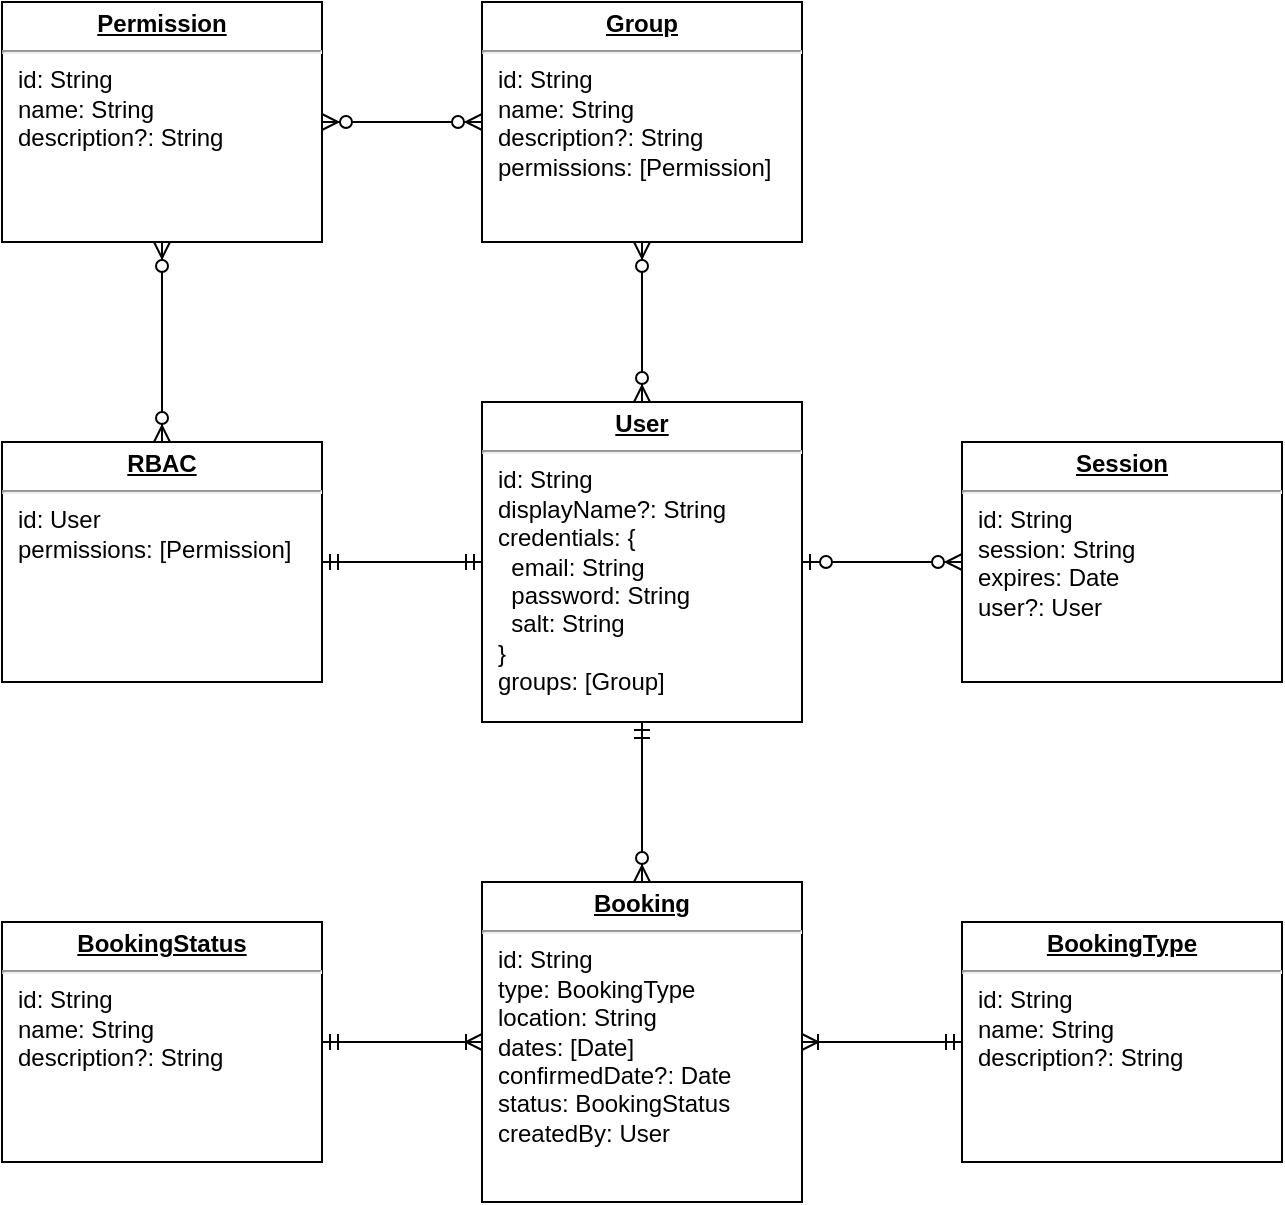 <mxfile version="13.1.3">
    <diagram id="6hGFLwfOUW9BJ-s0fimq" name="Page-1">
        <mxGraphModel dx="1598" dy="807" grid="0" gridSize="10" guides="1" tooltips="1" connect="1" arrows="1" fold="1" page="0" pageScale="1" pageWidth="827" pageHeight="1169" math="0" shadow="0">
            <root>
                <mxCell id="0"/>
                <mxCell id="1" parent="0"/>
                <mxCell id="10" value="&lt;p style=&quot;margin: 0px ; margin-top: 4px ; text-align: center ; text-decoration: underline&quot;&gt;&lt;strong&gt;Permission&lt;/strong&gt;&lt;/p&gt;&lt;hr&gt;&lt;p style=&quot;margin: 0px ; margin-left: 8px&quot;&gt;id: String&lt;/p&gt;&lt;p style=&quot;margin: 0px ; margin-left: 8px&quot;&gt;name: String&lt;/p&gt;&lt;p style=&quot;margin: 0px ; margin-left: 8px&quot;&gt;description?: String&lt;/p&gt;" style="verticalAlign=top;align=left;overflow=fill;fontSize=12;fontFamily=Helvetica;html=1;shadow=0;" parent="1" vertex="1">
                    <mxGeometry x="40" y="40" width="160" height="120" as="geometry"/>
                </mxCell>
                <mxCell id="11" value="&lt;p style=&quot;margin: 0px ; margin-top: 4px ; text-align: center ; text-decoration: underline&quot;&gt;&lt;b&gt;Group&lt;/b&gt;&lt;/p&gt;&lt;hr&gt;&lt;p style=&quot;margin: 0px ; margin-left: 8px&quot;&gt;id: String&lt;/p&gt;&lt;p style=&quot;margin: 0px ; margin-left: 8px&quot;&gt;name: String&lt;/p&gt;&lt;p style=&quot;margin: 0px ; margin-left: 8px&quot;&gt;description?: String&lt;/p&gt;&lt;p style=&quot;margin: 0px ; margin-left: 8px&quot;&gt;permissions: [Permission]&lt;/p&gt;" style="verticalAlign=top;align=left;overflow=fill;fontSize=12;fontFamily=Helvetica;html=1;shadow=0;" parent="1" vertex="1">
                    <mxGeometry x="280" y="40" width="160" height="120" as="geometry"/>
                </mxCell>
                <mxCell id="12" value="&lt;p style=&quot;margin: 0px ; margin-top: 4px ; text-align: center ; text-decoration: underline&quot;&gt;&lt;b&gt;User&lt;/b&gt;&lt;/p&gt;&lt;hr&gt;&lt;p style=&quot;margin: 0px ; margin-left: 8px&quot;&gt;id: String&lt;/p&gt;&lt;p style=&quot;margin: 0px ; margin-left: 8px&quot;&gt;displayName?: String&lt;/p&gt;&lt;p style=&quot;margin: 0px ; margin-left: 8px&quot;&gt;credentials: {&lt;/p&gt;&lt;p style=&quot;margin: 0px ; margin-left: 8px&quot;&gt;&amp;nbsp; email: String&lt;/p&gt;&lt;p style=&quot;margin: 0px ; margin-left: 8px&quot;&gt;&amp;nbsp; password: String&lt;/p&gt;&lt;p style=&quot;margin: 0px ; margin-left: 8px&quot;&gt;&amp;nbsp; salt: String&lt;/p&gt;&lt;p style=&quot;margin: 0px ; margin-left: 8px&quot;&gt;}&lt;/p&gt;&lt;p style=&quot;margin: 0px ; margin-left: 8px&quot;&gt;groups: [Group]&lt;br&gt;&lt;/p&gt;" style="verticalAlign=top;align=left;overflow=fill;fontSize=12;fontFamily=Helvetica;html=1;shadow=0;" parent="1" vertex="1">
                    <mxGeometry x="280" y="240" width="160" height="160" as="geometry"/>
                </mxCell>
                <mxCell id="13" value="&lt;p style=&quot;margin: 0px ; margin-top: 4px ; text-align: center ; text-decoration: underline&quot;&gt;&lt;b&gt;Session&lt;/b&gt;&lt;/p&gt;&lt;hr&gt;&lt;p style=&quot;margin: 0px ; margin-left: 8px&quot;&gt;id: String&lt;/p&gt;&lt;p style=&quot;margin: 0px ; margin-left: 8px&quot;&gt;session: String&lt;/p&gt;&lt;p style=&quot;margin: 0px ; margin-left: 8px&quot;&gt;expires: Date&lt;/p&gt;&lt;p style=&quot;margin: 0px ; margin-left: 8px&quot;&gt;user?: User&lt;/p&gt;" style="verticalAlign=top;align=left;overflow=fill;fontSize=12;fontFamily=Helvetica;html=1;shadow=0;" parent="1" vertex="1">
                    <mxGeometry x="520" y="260" width="160" height="120" as="geometry"/>
                </mxCell>
                <mxCell id="14" value="&lt;p style=&quot;margin: 0px ; margin-top: 4px ; text-align: center ; text-decoration: underline&quot;&gt;&lt;b&gt;Booking&lt;/b&gt;&lt;/p&gt;&lt;hr&gt;&lt;p style=&quot;margin: 0px ; margin-left: 8px&quot;&gt;id: String&lt;/p&gt;&lt;p style=&quot;margin: 0px ; margin-left: 8px&quot;&gt;type: BookingType&lt;/p&gt;&lt;p style=&quot;margin: 0px ; margin-left: 8px&quot;&gt;location: String&lt;/p&gt;&lt;p style=&quot;margin: 0px ; margin-left: 8px&quot;&gt;dates: [Date]&lt;/p&gt;&lt;p style=&quot;margin: 0px ; margin-left: 8px&quot;&gt;confirmedDate?: Date&lt;/p&gt;&lt;p style=&quot;margin: 0px ; margin-left: 8px&quot;&gt;status: BookingStatus&lt;/p&gt;&lt;p style=&quot;margin: 0px ; margin-left: 8px&quot;&gt;createdBy: User&lt;/p&gt;" style="verticalAlign=top;align=left;overflow=fill;fontSize=12;fontFamily=Helvetica;html=1;shadow=0;" parent="1" vertex="1">
                    <mxGeometry x="280" y="480" width="160" height="160" as="geometry"/>
                </mxCell>
                <mxCell id="15" value="&lt;p style=&quot;margin: 0px ; margin-top: 4px ; text-align: center ; text-decoration: underline&quot;&gt;&lt;b&gt;BookingType&lt;/b&gt;&lt;/p&gt;&lt;hr&gt;&lt;p style=&quot;margin: 0px ; margin-left: 8px&quot;&gt;id: String&lt;/p&gt;&lt;p style=&quot;margin: 0px ; margin-left: 8px&quot;&gt;name: String&lt;/p&gt;&lt;p style=&quot;margin: 0px ; margin-left: 8px&quot;&gt;description?: String&lt;/p&gt;" style="verticalAlign=top;align=left;overflow=fill;fontSize=12;fontFamily=Helvetica;html=1;shadow=0;" parent="1" vertex="1">
                    <mxGeometry x="520" y="500" width="160" height="120" as="geometry"/>
                </mxCell>
                <mxCell id="16" value="&lt;p style=&quot;margin: 0px ; margin-top: 4px ; text-align: center ; text-decoration: underline&quot;&gt;&lt;b&gt;BookingStatus&lt;/b&gt;&lt;/p&gt;&lt;hr&gt;&lt;p style=&quot;margin: 0px ; margin-left: 8px&quot;&gt;id: String&lt;/p&gt;&lt;p style=&quot;margin: 0px ; margin-left: 8px&quot;&gt;name: String&lt;/p&gt;&lt;p style=&quot;margin: 0px ; margin-left: 8px&quot;&gt;description?: String&lt;/p&gt;" style="verticalAlign=top;align=left;overflow=fill;fontSize=12;fontFamily=Helvetica;html=1;shadow=0;" parent="1" vertex="1">
                    <mxGeometry x="40" y="500" width="160" height="120" as="geometry"/>
                </mxCell>
                <mxCell id="17" value="" style="fontSize=12;html=1;endArrow=ERzeroToMany;startArrow=ERzeroToMany;edgeStyle=orthogonalEdgeStyle;exitX=0;exitY=0.5;exitDx=0;exitDy=0;entryX=1;entryY=0.5;entryDx=0;entryDy=0;startFill=1;" parent="1" source="11" target="10" edge="1">
                    <mxGeometry width="100" height="100" relative="1" as="geometry">
                        <mxPoint x="260" y="140" as="sourcePoint"/>
                        <mxPoint x="220" y="140" as="targetPoint"/>
                    </mxGeometry>
                </mxCell>
                <mxCell id="18" value="" style="fontSize=12;html=1;endArrow=ERzeroToMany;startArrow=ERzeroToMany;edgeStyle=orthogonalEdgeStyle;exitX=0.5;exitY=0;exitDx=0;exitDy=0;startFill=1;entryX=0.5;entryY=1;entryDx=0;entryDy=0;" parent="1" source="12" target="11" edge="1">
                    <mxGeometry width="100" height="100" relative="1" as="geometry">
                        <mxPoint x="420" y="220" as="sourcePoint"/>
                        <mxPoint x="360" y="170" as="targetPoint"/>
                    </mxGeometry>
                </mxCell>
                <mxCell id="19" value="" style="fontSize=12;html=1;endArrow=ERzeroToOne;startArrow=ERzeroToMany;edgeStyle=orthogonalEdgeStyle;exitX=0;exitY=0.5;exitDx=0;exitDy=0;entryX=1;entryY=0.5;entryDx=0;entryDy=0;startFill=1;endFill=1;" parent="1" source="13" target="12" edge="1">
                    <mxGeometry width="100" height="100" relative="1" as="geometry">
                        <mxPoint x="810" y="280" as="sourcePoint"/>
                        <mxPoint x="730" y="260" as="targetPoint"/>
                    </mxGeometry>
                </mxCell>
                <mxCell id="20" value="" style="fontSize=12;html=1;endArrow=ERzeroToMany;startArrow=ERmandOne;edgeStyle=orthogonalEdgeStyle;exitX=0.5;exitY=1;exitDx=0;exitDy=0;entryX=0.5;entryY=0;entryDx=0;entryDy=0;startFill=0;endFill=1;" parent="1" source="12" target="14" edge="1">
                    <mxGeometry width="100" height="100" relative="1" as="geometry">
                        <mxPoint x="510" y="290" as="sourcePoint"/>
                        <mxPoint x="430" y="270" as="targetPoint"/>
                    </mxGeometry>
                </mxCell>
                <mxCell id="21" value="" style="fontSize=12;html=1;endArrow=ERoneToMany;startArrow=ERmandOne;edgeStyle=orthogonalEdgeStyle;exitX=1;exitY=0.5;exitDx=0;exitDy=0;entryX=0;entryY=0.5;entryDx=0;entryDy=0;startFill=0;endFill=0;" parent="1" source="16" target="14" edge="1">
                    <mxGeometry width="100" height="100" relative="1" as="geometry">
                        <mxPoint x="610" y="370" as="sourcePoint"/>
                        <mxPoint x="370" y="490" as="targetPoint"/>
                    </mxGeometry>
                </mxCell>
                <mxCell id="22" value="" style="fontSize=12;html=1;endArrow=ERoneToMany;startArrow=ERmandOne;edgeStyle=orthogonalEdgeStyle;exitX=0;exitY=0.5;exitDx=0;exitDy=0;entryX=1;entryY=0.5;entryDx=0;entryDy=0;startFill=0;endFill=0;" parent="1" source="15" target="14" edge="1">
                    <mxGeometry width="100" height="100" relative="1" as="geometry">
                        <mxPoint x="210" y="550" as="sourcePoint"/>
                        <mxPoint x="290" y="570" as="targetPoint"/>
                    </mxGeometry>
                </mxCell>
                <mxCell id="23" value="&lt;p style=&quot;margin: 0px ; margin-top: 4px ; text-align: center ; text-decoration: underline&quot;&gt;&lt;b&gt;RBAC&lt;/b&gt;&lt;/p&gt;&lt;hr&gt;&lt;p style=&quot;margin: 0px ; margin-left: 8px&quot;&gt;id: User&lt;/p&gt;&lt;p style=&quot;margin: 0px ; margin-left: 8px&quot;&gt;permissions: [Permission]&lt;/p&gt;" style="verticalAlign=top;align=left;overflow=fill;fontSize=12;fontFamily=Helvetica;html=1;shadow=0;" parent="1" vertex="1">
                    <mxGeometry x="40" y="260" width="160" height="120" as="geometry"/>
                </mxCell>
                <mxCell id="24" value="" style="fontSize=12;html=1;endArrow=ERzeroToMany;startArrow=ERzeroToMany;edgeStyle=orthogonalEdgeStyle;exitX=0.5;exitY=0;exitDx=0;exitDy=0;entryX=0.5;entryY=1;entryDx=0;entryDy=0;startFill=1;" parent="1" source="23" target="10" edge="1">
                    <mxGeometry width="100" height="100" relative="1" as="geometry">
                        <mxPoint x="290" y="110" as="sourcePoint"/>
                        <mxPoint x="210" y="110" as="targetPoint"/>
                    </mxGeometry>
                </mxCell>
                <mxCell id="25" value="" style="fontSize=12;html=1;endArrow=ERmandOne;startArrow=ERmandOne;edgeStyle=orthogonalEdgeStyle;exitX=0;exitY=0.5;exitDx=0;exitDy=0;entryX=1;entryY=0.5;entryDx=0;entryDy=0;startFill=0;endFill=0;" parent="1" source="12" target="23" edge="1">
                    <mxGeometry width="100" height="100" relative="1" as="geometry">
                        <mxPoint x="250" y="440" as="sourcePoint"/>
                        <mxPoint x="170" y="440" as="targetPoint"/>
                    </mxGeometry>
                </mxCell>
            </root>
        </mxGraphModel>
    </diagram>
</mxfile>

